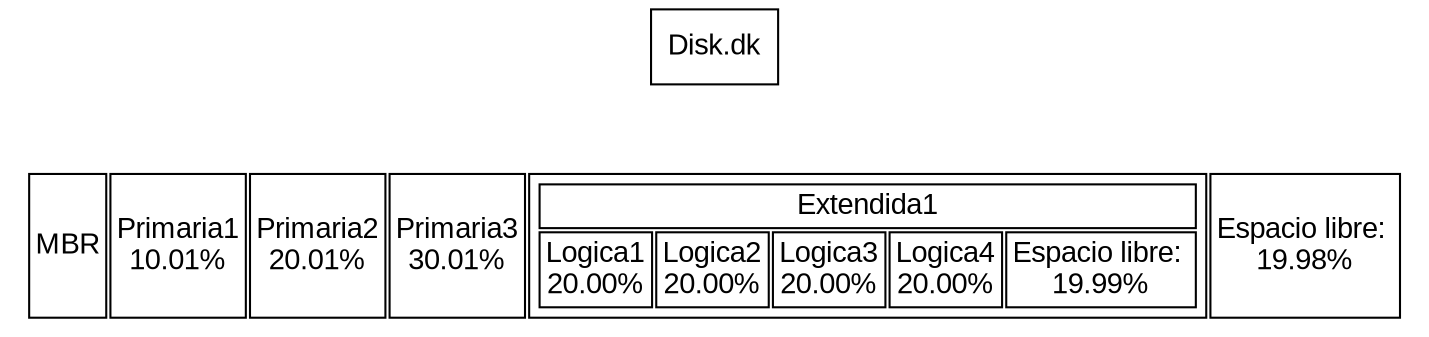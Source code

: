 digraph grafo{
	rankdir="TB"
	node [shape = record fontname=Arial];
	a [label="Disk.dk"]
	tablaDisk [
		 shape=plaintext
		label=<
			<table border='0' cellborder='1'>
				<tr>
					<td>MBR</td>
					<td>Primaria1<br/>10.01%</td>
					<td>Primaria2<br/>20.01%</td>
					<td>Primaria3<br/>30.01%</td>
					<td>
						<table border='0' cellborder='1'>
					<tr><td colspan="5">Extendida1</td></tr>
							<tr>
								<td>Logica1<br/>20.00%</td>
								<td>Logica2<br/>20.00%</td>
								<td>Logica3<br/>20.00%</td>
								<td>Logica4<br/>20.00%</td>
								<td>Espacio libre: <br/>19.99%</td>
							</tr>
						</table>
					</td>
				<td>Espacio libre: <br/>19.98%</td>
				</tr>
			</table>
		>
	];
	a->tablaDisk[style=invis];
}
